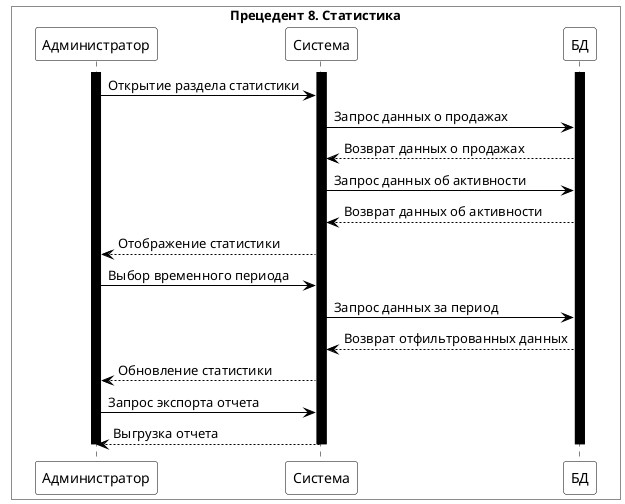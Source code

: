 @startuml
skinparam sequence {
    ArrowColor Black
    ActorBorderColor Black
    LifeLineBorderColor Black
    LifeLineBackgroundColor Black
    ParticipantBorderColor Black
    ParticipantBackgroundColor White
    ParticipantFontColor Black
}

skinparam ParticipantPadding 20
skinparam BoxPadding 10

box "Прецедент 8. Статистика" #White
participant "Администратор" as Admin #White
participant "Система" as System #White
participant "БД" as DB #White
end box

activate Admin #Black
activate System #Black
activate DB #Black

Admin -> System: Открытие раздела статистики
System -> DB: Запрос данных о продажах
DB --> System: Возврат данных о продажах
System -> DB: Запрос данных об активности
DB --> System: Возврат данных об активности
System --> Admin: Отображение статистики
Admin -> System: Выбор временного периода
System -> DB: Запрос данных за период
DB --> System: Возврат отфильтрованных данных
System --> Admin: Обновление статистики
Admin -> System: Запрос экспорта отчета
System --> Admin: Выгрузка отчета

deactivate DB
deactivate System
deactivate Admin

@enduml
